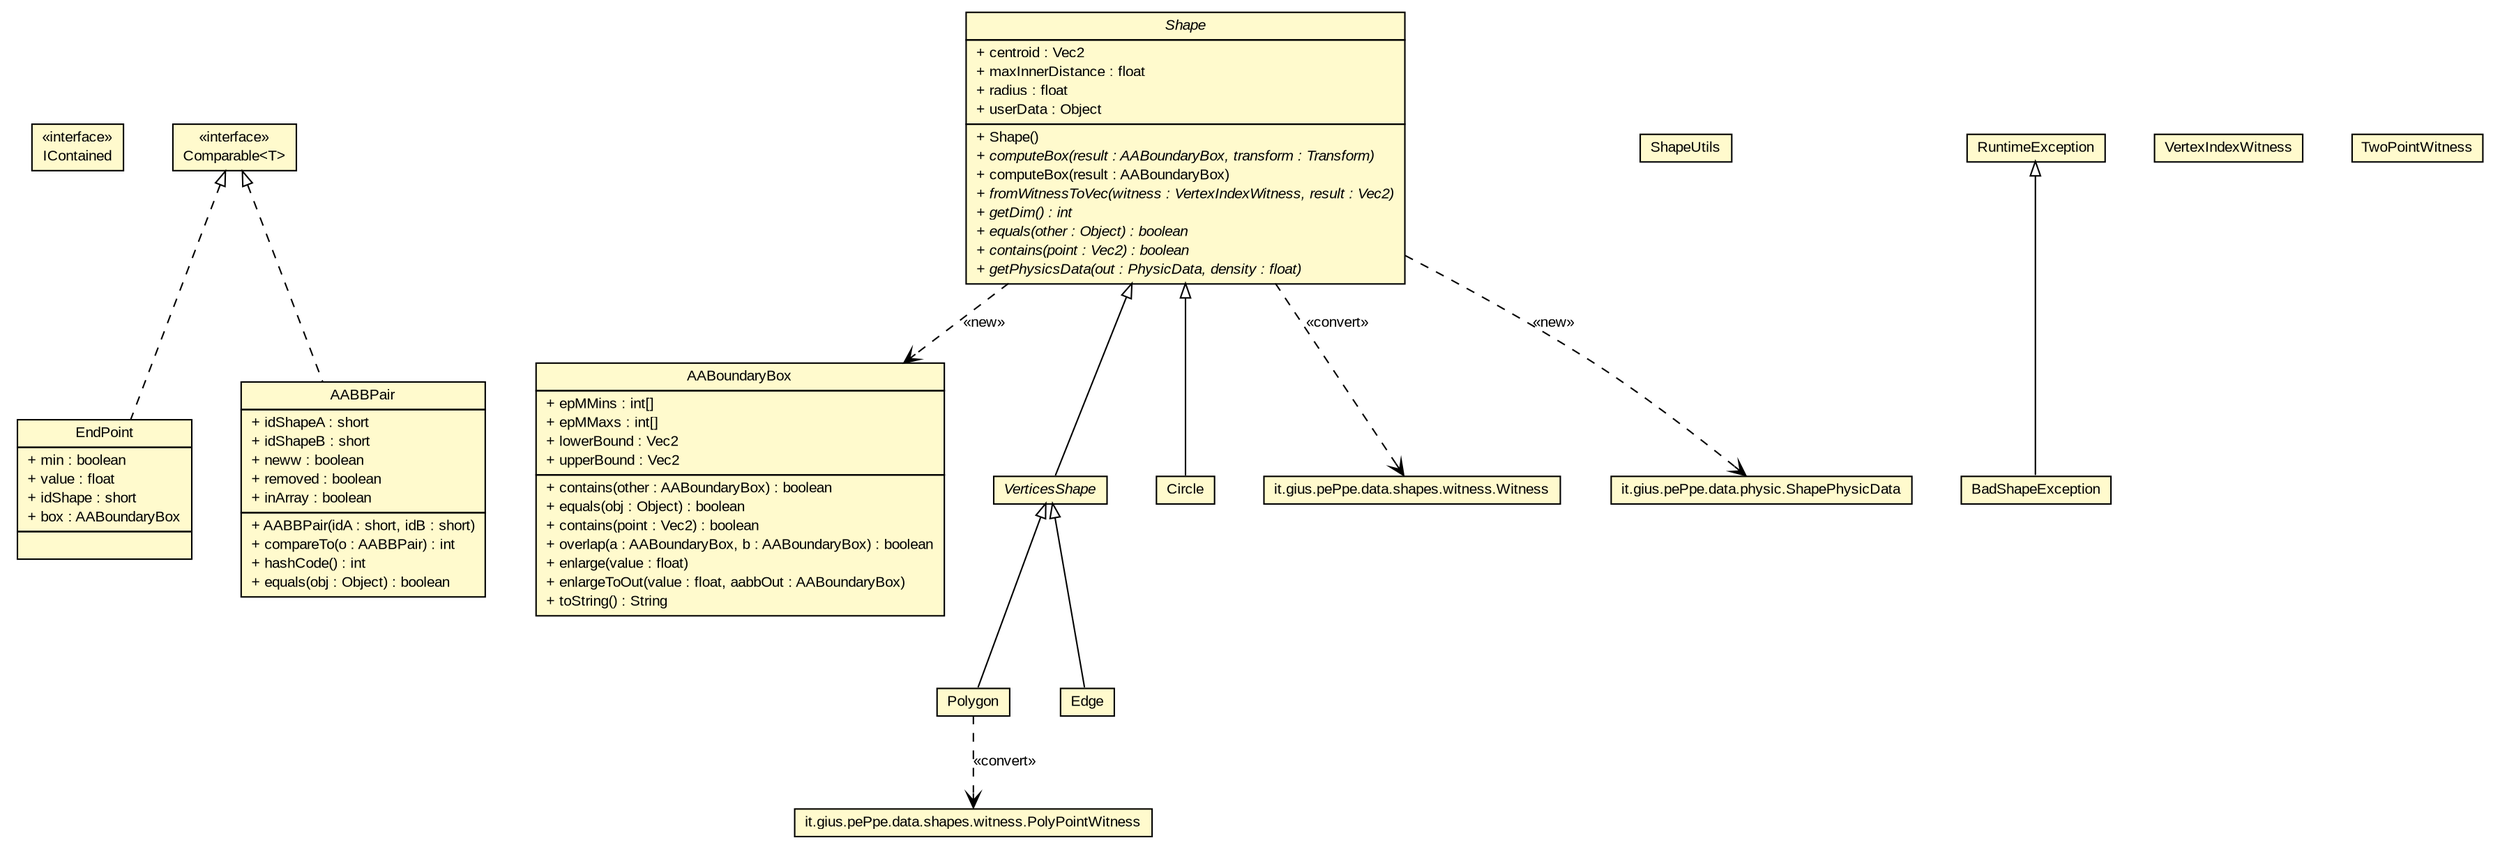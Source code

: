 #!/usr/local/bin/dot
#
# Class diagram 
# Generated by UMLGraph version 5.4 (http://www.umlgraph.org/)
#

digraph G {
	edge [fontname="arial",fontsize=10,labelfontname="arial",labelfontsize=10];
	node [fontname="arial",fontsize=10,shape=plaintext];
	nodesep=0.25;
	ranksep=0.5;
	// it.gius.pePpe.data.aabb.IContained
	c21 [label=<<table title="it.gius.pePpe.data.aabb.IContained" border="0" cellborder="1" cellspacing="0" cellpadding="2" port="p" bgcolor="LemonChiffon">
		<tr><td><table border="0" cellspacing="0" cellpadding="1">
<tr><td align="center" balign="center"> &#171;interface&#187; </td></tr>
<tr><td align="center" balign="center"> IContained </td></tr>
		</table></td></tr>
		</table>>, URL="null", fontname="arial", fontcolor="black", fontsize=10.0];
	// it.gius.pePpe.data.aabb.EndPoint
	c22 [label=<<table title="it.gius.pePpe.data.aabb.EndPoint" border="0" cellborder="1" cellspacing="0" cellpadding="2" port="p" bgcolor="LemonChiffon">
		<tr><td><table border="0" cellspacing="0" cellpadding="1">
<tr><td align="center" balign="center"> EndPoint </td></tr>
		</table></td></tr>
		<tr><td><table border="0" cellspacing="0" cellpadding="1">
<tr><td align="left" balign="left"> + min : boolean </td></tr>
<tr><td align="left" balign="left"> + value : float </td></tr>
<tr><td align="left" balign="left"> + idShape : short </td></tr>
<tr><td align="left" balign="left"> + box : AABoundaryBox </td></tr>
		</table></td></tr>
		<tr><td><table border="0" cellspacing="0" cellpadding="1">
<tr><td align="left" balign="left">  </td></tr>
		</table></td></tr>
		</table>>, URL="null", fontname="arial", fontcolor="black", fontsize=10.0];
	// it.gius.pePpe.data.aabb.AABoundaryBox
	c23 [label=<<table title="it.gius.pePpe.data.aabb.AABoundaryBox" border="0" cellborder="1" cellspacing="0" cellpadding="2" port="p" bgcolor="LemonChiffon">
		<tr><td><table border="0" cellspacing="0" cellpadding="1">
<tr><td align="center" balign="center"> AABoundaryBox </td></tr>
		</table></td></tr>
		<tr><td><table border="0" cellspacing="0" cellpadding="1">
<tr><td align="left" balign="left"> + epMMins : int[] </td></tr>
<tr><td align="left" balign="left"> + epMMaxs : int[] </td></tr>
<tr><td align="left" balign="left"> + lowerBound : Vec2 </td></tr>
<tr><td align="left" balign="left"> + upperBound : Vec2 </td></tr>
		</table></td></tr>
		<tr><td><table border="0" cellspacing="0" cellpadding="1">
<tr><td align="left" balign="left"> + contains(other : AABoundaryBox) : boolean </td></tr>
<tr><td align="left" balign="left"> + equals(obj : Object) : boolean </td></tr>
<tr><td align="left" balign="left"> + contains(point : Vec2) : boolean </td></tr>
<tr><td align="left" balign="left"> + overlap(a : AABoundaryBox, b : AABoundaryBox) : boolean </td></tr>
<tr><td align="left" balign="left"> + enlarge(value : float) </td></tr>
<tr><td align="left" balign="left"> + enlargeToOut(value : float, aabbOut : AABoundaryBox) </td></tr>
<tr><td align="left" balign="left"> + toString() : String </td></tr>
		</table></td></tr>
		</table>>, URL="null", fontname="arial", fontcolor="black", fontsize=10.0];
	// it.gius.pePpe.data.aabb.AABBPair
	c24 [label=<<table title="it.gius.pePpe.data.aabb.AABBPair" border="0" cellborder="1" cellspacing="0" cellpadding="2" port="p" bgcolor="LemonChiffon">
		<tr><td><table border="0" cellspacing="0" cellpadding="1">
<tr><td align="center" balign="center"> AABBPair </td></tr>
		</table></td></tr>
		<tr><td><table border="0" cellspacing="0" cellpadding="1">
<tr><td align="left" balign="left"> + idShapeA : short </td></tr>
<tr><td align="left" balign="left"> + idShapeB : short </td></tr>
<tr><td align="left" balign="left"> + neww : boolean </td></tr>
<tr><td align="left" balign="left"> + removed : boolean </td></tr>
<tr><td align="left" balign="left"> + inArray : boolean </td></tr>
		</table></td></tr>
		<tr><td><table border="0" cellspacing="0" cellpadding="1">
<tr><td align="left" balign="left"> + AABBPair(idA : short, idB : short) </td></tr>
<tr><td align="left" balign="left"> + compareTo(o : AABBPair) : int </td></tr>
<tr><td align="left" balign="left"> + hashCode() : int </td></tr>
<tr><td align="left" balign="left"> + equals(obj : Object) : boolean </td></tr>
		</table></td></tr>
		</table>>, URL="null", fontname="arial", fontcolor="black", fontsize=10.0];
	// it.gius.pePpe.data.shapes.VerticesShape
	c46 [label=<<table title="it.gius.pePpe.data.shapes.VerticesShape" border="0" cellborder="1" cellspacing="0" cellpadding="2" port="p" bgcolor="LemonChiffon">
		<tr><td><table border="0" cellspacing="0" cellpadding="1">
<tr><td align="center" balign="center"><font face="arial italic"> VerticesShape </font></td></tr>
		</table></td></tr>
		</table>>, URL="null", fontname="arial", fontcolor="black", fontsize=10.0];
	// it.gius.pePpe.data.shapes.ShapeUtils
	c47 [label=<<table title="it.gius.pePpe.data.shapes.ShapeUtils" border="0" cellborder="1" cellspacing="0" cellpadding="2" port="p" bgcolor="LemonChiffon">
		<tr><td><table border="0" cellspacing="0" cellpadding="1">
<tr><td align="center" balign="center"> ShapeUtils </td></tr>
		</table></td></tr>
		</table>>, URL="null", fontname="arial", fontcolor="black", fontsize=10.0];
	// it.gius.pePpe.data.shapes.Shape
	c49 [label=<<table title="it.gius.pePpe.data.shapes.Shape" border="0" cellborder="1" cellspacing="0" cellpadding="2" port="p" bgcolor="LemonChiffon">
		<tr><td><table border="0" cellspacing="0" cellpadding="1">
<tr><td align="center" balign="center"><font face="arial italic"> Shape </font></td></tr>
		</table></td></tr>
		<tr><td><table border="0" cellspacing="0" cellpadding="1">
<tr><td align="left" balign="left"> + centroid : Vec2 </td></tr>
<tr><td align="left" balign="left"> + maxInnerDistance : float </td></tr>
<tr><td align="left" balign="left"> + radius : float </td></tr>
<tr><td align="left" balign="left"> + userData : Object </td></tr>
		</table></td></tr>
		<tr><td><table border="0" cellspacing="0" cellpadding="1">
<tr><td align="left" balign="left"> + Shape() </td></tr>
<tr><td align="left" balign="left"><font face="arial italic" point-size="10.0"> + computeBox(result : AABoundaryBox, transform : Transform) </font></td></tr>
<tr><td align="left" balign="left"> + computeBox(result : AABoundaryBox) </td></tr>
<tr><td align="left" balign="left"><font face="arial italic" point-size="10.0"> + fromWitnessToVec(witness : VertexIndexWitness, result : Vec2) </font></td></tr>
<tr><td align="left" balign="left"><font face="arial italic" point-size="10.0"> + getDim() : int </font></td></tr>
<tr><td align="left" balign="left"><font face="arial italic" point-size="10.0"> + equals(other : Object) : boolean </font></td></tr>
<tr><td align="left" balign="left"><font face="arial italic" point-size="10.0"> + contains(point : Vec2) : boolean </font></td></tr>
<tr><td align="left" balign="left"><font face="arial italic" point-size="10.0"> + getPhysicsData(out : PhysicData, density : float) </font></td></tr>
		</table></td></tr>
		</table>>, URL="null", fontname="arial", fontcolor="black", fontsize=10.0];
	// it.gius.pePpe.data.shapes.Polygon
	c50 [label=<<table title="it.gius.pePpe.data.shapes.Polygon" border="0" cellborder="1" cellspacing="0" cellpadding="2" port="p" bgcolor="LemonChiffon">
		<tr><td><table border="0" cellspacing="0" cellpadding="1">
<tr><td align="center" balign="center"> Polygon </td></tr>
		</table></td></tr>
		</table>>, URL="null", fontname="arial", fontcolor="black", fontsize=10.0];
	// it.gius.pePpe.data.shapes.Edge
	c51 [label=<<table title="it.gius.pePpe.data.shapes.Edge" border="0" cellborder="1" cellspacing="0" cellpadding="2" port="p" bgcolor="LemonChiffon">
		<tr><td><table border="0" cellspacing="0" cellpadding="1">
<tr><td align="center" balign="center"> Edge </td></tr>
		</table></td></tr>
		</table>>, URL="null", fontname="arial", fontcolor="black", fontsize=10.0];
	// it.gius.pePpe.data.shapes.Circle
	c52 [label=<<table title="it.gius.pePpe.data.shapes.Circle" border="0" cellborder="1" cellspacing="0" cellpadding="2" port="p" bgcolor="LemonChiffon">
		<tr><td><table border="0" cellspacing="0" cellpadding="1">
<tr><td align="center" balign="center"> Circle </td></tr>
		</table></td></tr>
		</table>>, URL="null", fontname="arial", fontcolor="black", fontsize=10.0];
	// it.gius.pePpe.data.shapes.BadShapeException
	c53 [label=<<table title="it.gius.pePpe.data.shapes.BadShapeException" border="0" cellborder="1" cellspacing="0" cellpadding="2" port="p" bgcolor="LemonChiffon">
		<tr><td><table border="0" cellspacing="0" cellpadding="1">
<tr><td align="center" balign="center"> BadShapeException </td></tr>
		</table></td></tr>
		</table>>, URL="null", fontname="arial", fontcolor="black", fontsize=10.0];
	// it.gius.pePpe.data.shapes.witness.VertexIndexWitness
	c54 [label=<<table title="it.gius.pePpe.data.shapes.witness.VertexIndexWitness" border="0" cellborder="1" cellspacing="0" cellpadding="2" port="p" bgcolor="LemonChiffon">
		<tr><td><table border="0" cellspacing="0" cellpadding="1">
<tr><td align="center" balign="center"> VertexIndexWitness </td></tr>
		</table></td></tr>
		</table>>, URL="null", fontname="arial", fontcolor="black", fontsize=10.0];
	// it.gius.pePpe.data.shapes.witness.TwoPointWitness
	c55 [label=<<table title="it.gius.pePpe.data.shapes.witness.TwoPointWitness" border="0" cellborder="1" cellspacing="0" cellpadding="2" port="p" bgcolor="LemonChiffon">
		<tr><td><table border="0" cellspacing="0" cellpadding="1">
<tr><td align="center" balign="center"> TwoPointWitness </td></tr>
		</table></td></tr>
		</table>>, URL="null", fontname="arial", fontcolor="black", fontsize=10.0];
	//it.gius.pePpe.data.aabb.EndPoint implements java.lang.Comparable<T>
	c71:p -> c22:p [dir=back,arrowtail=empty,style=dashed];
	//it.gius.pePpe.data.aabb.AABBPair implements java.lang.Comparable<T>
	c71:p -> c24:p [dir=back,arrowtail=empty,style=dashed];
	//it.gius.pePpe.data.shapes.VerticesShape extends it.gius.pePpe.data.shapes.Shape
	c49:p -> c46:p [dir=back,arrowtail=empty];
	// it.gius.pePpe.data.shapes.Shape DEPEND it.gius.pePpe.data.shapes.witness.Witness
	c49:p -> c72:p [taillabel="", label="&#171;convert&#187;", headlabel="", fontname="arial", fontcolor="black", fontsize=10.0, color="black", arrowhead=open, style=dashed];
	// it.gius.pePpe.data.shapes.Shape DEPEND it.gius.pePpe.data.aabb.AABoundaryBox
	c49:p -> c23:p [taillabel="", label="&#171;new&#187;", headlabel="", fontname="arial", fontcolor="black", fontsize=10.0, color="black", arrowhead=open, style=dashed];
	// it.gius.pePpe.data.shapes.Shape DEPEND it.gius.pePpe.data.physic.ShapePhysicData
	c49:p -> c73:p [taillabel="", label="&#171;new&#187;", headlabel="", fontname="arial", fontcolor="black", fontsize=10.0, color="black", arrowhead=open, style=dashed];
	//it.gius.pePpe.data.shapes.Polygon extends it.gius.pePpe.data.shapes.VerticesShape
	c46:p -> c50:p [dir=back,arrowtail=empty];
	// it.gius.pePpe.data.shapes.Polygon DEPEND it.gius.pePpe.data.shapes.witness.PolyPointWitness
	c50:p -> c74:p [taillabel="", label="&#171;convert&#187;", headlabel="", fontname="arial", fontcolor="black", fontsize=10.0, color="black", arrowhead=open, style=dashed];
	//it.gius.pePpe.data.shapes.Edge extends it.gius.pePpe.data.shapes.VerticesShape
	c46:p -> c51:p [dir=back,arrowtail=empty];
	//it.gius.pePpe.data.shapes.Circle extends it.gius.pePpe.data.shapes.Shape
	c49:p -> c52:p [dir=back,arrowtail=empty];
	//it.gius.pePpe.data.shapes.BadShapeException extends java.lang.RuntimeException
	c75:p -> c53:p [dir=back,arrowtail=empty];
	// it.gius.pePpe.data.physic.ShapePhysicData
	c73[label=<<table title="it.gius.pePpe.data.physic.ShapePhysicData" border="0" cellborder="1" cellspacing="0" cellpadding="2" port="p" bgcolor="LemonChiffon" href="http://java.sun.com/j2se/1.4.2/docs/api/it/gius/pePpe/data/physic/ShapePhysicData.html">
		<tr><td><table border="0" cellspacing="0" cellpadding="1">
<tr><td align="center" balign="center"> it.gius.pePpe.data.physic.ShapePhysicData </td></tr>
		</table></td></tr>
		</table>>, fontname="arial", fontcolor="black", fontsize=10.0];
	// it.gius.pePpe.data.shapes.witness.Witness
	c72[label=<<table title="it.gius.pePpe.data.shapes.witness.Witness" border="0" cellborder="1" cellspacing="0" cellpadding="2" port="p" bgcolor="LemonChiffon" href="http://java.sun.com/j2se/1.4.2/docs/api/it/gius/pePpe/data/shapes/witness/Witness.html">
		<tr><td><table border="0" cellspacing="0" cellpadding="1">
<tr><td align="center" balign="center"> it.gius.pePpe.data.shapes.witness.Witness </td></tr>
		</table></td></tr>
		</table>>, fontname="arial", fontcolor="black", fontsize=10.0];
	// it.gius.pePpe.data.shapes.witness.PolyPointWitness
	c74[label=<<table title="it.gius.pePpe.data.shapes.witness.PolyPointWitness" border="0" cellborder="1" cellspacing="0" cellpadding="2" port="p" bgcolor="LemonChiffon" href="http://java.sun.com/j2se/1.4.2/docs/api/it/gius/pePpe/data/shapes/witness/PolyPointWitness.html">
		<tr><td><table border="0" cellspacing="0" cellpadding="1">
<tr><td align="center" balign="center"> it.gius.pePpe.data.shapes.witness.PolyPointWitness </td></tr>
		</table></td></tr>
		</table>>, fontname="arial", fontcolor="black", fontsize=10.0];
	// java.lang.RuntimeException
	c75 [label=<<table title="java.lang.RuntimeException" border="0" cellborder="1" cellspacing="0" cellpadding="2" port="p" bgcolor="LemonChiffon" href="http://java.sun.com/j2se/1.4.2/docs/api/java/lang/RuntimeException.html">
		<tr><td><table border="0" cellspacing="0" cellpadding="1">
<tr><td align="center" balign="center"> RuntimeException </td></tr>
		</table></td></tr>
		</table>>, URL="http://java.sun.com/j2se/1.4.2/docs/api/java/lang/RuntimeException.html", fontname="arial", fontcolor="black", fontsize=10.0];
	// java.lang.Comparable<T>
	c71 [label=<<table title="java.lang.Comparable" border="0" cellborder="1" cellspacing="0" cellpadding="2" port="p" bgcolor="LemonChiffon" href="http://java.sun.com/j2se/1.4.2/docs/api/java/lang/Comparable.html">
		<tr><td><table border="0" cellspacing="0" cellpadding="1">
<tr><td align="center" balign="center"> &#171;interface&#187; </td></tr>
<tr><td align="center" balign="center"> Comparable&lt;T&gt; </td></tr>
		</table></td></tr>
		</table>>, URL="http://java.sun.com/j2se/1.4.2/docs/api/java/lang/Comparable.html", fontname="arial", fontcolor="black", fontsize=10.0];
}

